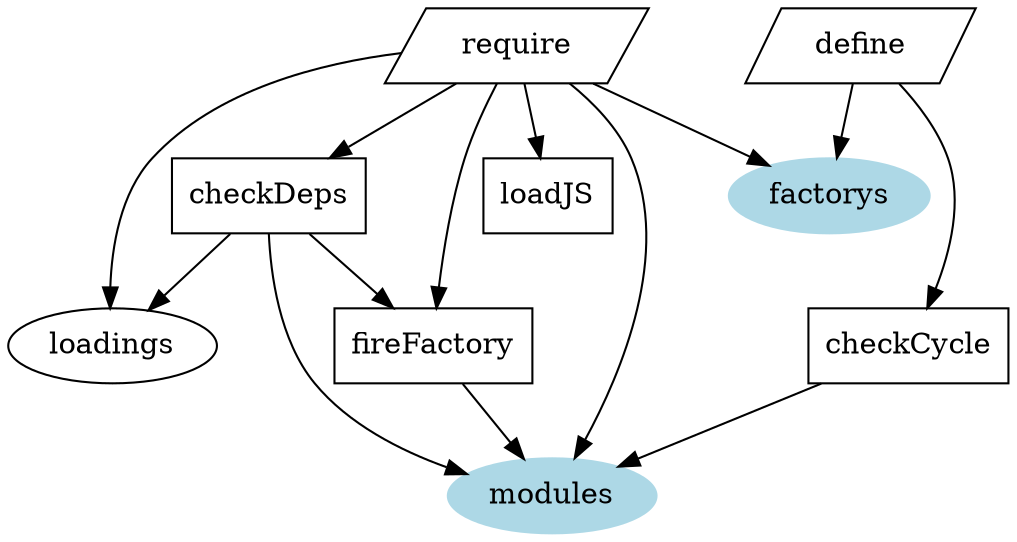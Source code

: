 digraph G {
	require[shape = polygon, sides = 4, skew= 0.4]
 	checkDeps[shape=box]
	loadJS[shape=box]
	fireFactory[shape=box]
	modules[color=lightblue,style = filled]
	factorys[color=lightblue,style = filled]
   	require -> loadJS; 
   	require -> checkDeps; 
   	require -> fireFactory; 
   	require -> modules; 
   	require -> loadings; 
   	require -> factorys; 
   	checkDeps -> fireFactory;
   	checkDeps -> modules;
   	checkDeps -> loadings;
   	fireFactory -> modules;


   	define[shape = polygon, sides = 4, skew= 0.4]
   	checkCycle[shape=box]
   	define -> factorys;
   	define -> checkCycle;
   	checkCycle -> modules;
}